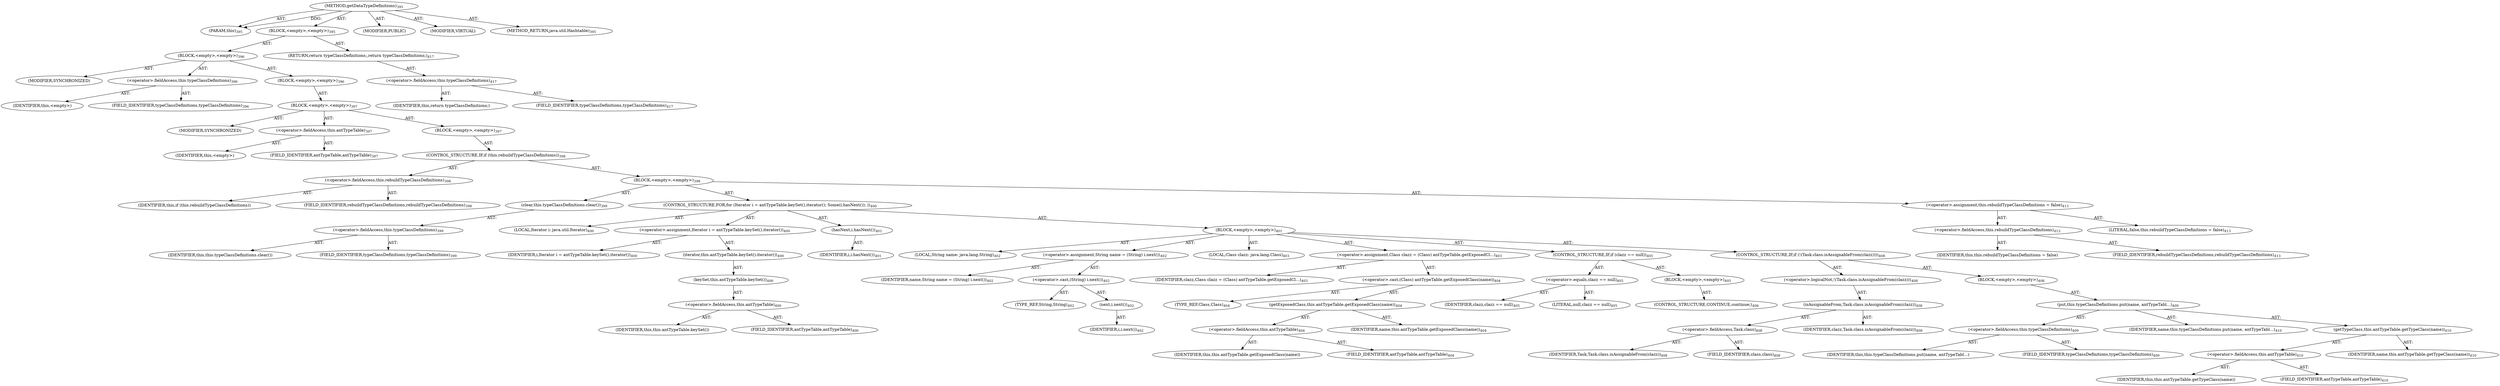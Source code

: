 digraph "getDataTypeDefinitions" {  
"111669149710" [label = <(METHOD,getDataTypeDefinitions)<SUB>395</SUB>> ]
"115964117034" [label = <(PARAM,this)<SUB>395</SUB>> ]
"25769803812" [label = <(BLOCK,&lt;empty&gt;,&lt;empty&gt;)<SUB>395</SUB>> ]
"25769803813" [label = <(BLOCK,&lt;empty&gt;,&lt;empty&gt;)<SUB>396</SUB>> ]
"133143986217" [label = <(MODIFIER,SYNCHRONIZED)> ]
"30064771250" [label = <(&lt;operator&gt;.fieldAccess,this.typeClassDefinitions)<SUB>396</SUB>> ]
"68719476921" [label = <(IDENTIFIER,this,&lt;empty&gt;)> ]
"55834574894" [label = <(FIELD_IDENTIFIER,typeClassDefinitions,typeClassDefinitions)<SUB>396</SUB>> ]
"25769803814" [label = <(BLOCK,&lt;empty&gt;,&lt;empty&gt;)<SUB>396</SUB>> ]
"25769803815" [label = <(BLOCK,&lt;empty&gt;,&lt;empty&gt;)<SUB>397</SUB>> ]
"133143986218" [label = <(MODIFIER,SYNCHRONIZED)> ]
"30064771251" [label = <(&lt;operator&gt;.fieldAccess,this.antTypeTable)<SUB>397</SUB>> ]
"68719476922" [label = <(IDENTIFIER,this,&lt;empty&gt;)> ]
"55834574895" [label = <(FIELD_IDENTIFIER,antTypeTable,antTypeTable)<SUB>397</SUB>> ]
"25769803816" [label = <(BLOCK,&lt;empty&gt;,&lt;empty&gt;)<SUB>397</SUB>> ]
"47244640272" [label = <(CONTROL_STRUCTURE,IF,if (this.rebuildTypeClassDefinitions))<SUB>398</SUB>> ]
"30064771252" [label = <(&lt;operator&gt;.fieldAccess,this.rebuildTypeClassDefinitions)<SUB>398</SUB>> ]
"68719476923" [label = <(IDENTIFIER,this,if (this.rebuildTypeClassDefinitions))> ]
"55834574896" [label = <(FIELD_IDENTIFIER,rebuildTypeClassDefinitions,rebuildTypeClassDefinitions)<SUB>398</SUB>> ]
"25769803817" [label = <(BLOCK,&lt;empty&gt;,&lt;empty&gt;)<SUB>398</SUB>> ]
"30064771253" [label = <(clear,this.typeClassDefinitions.clear())<SUB>399</SUB>> ]
"30064771254" [label = <(&lt;operator&gt;.fieldAccess,this.typeClassDefinitions)<SUB>399</SUB>> ]
"68719476924" [label = <(IDENTIFIER,this,this.typeClassDefinitions.clear())> ]
"55834574897" [label = <(FIELD_IDENTIFIER,typeClassDefinitions,typeClassDefinitions)<SUB>399</SUB>> ]
"47244640273" [label = <(CONTROL_STRUCTURE,FOR,for (Iterator i = antTypeTable.keySet().iterator(); Some(i.hasNext()); ))<SUB>400</SUB>> ]
"94489280531" [label = <(LOCAL,Iterator i: java.util.Iterator)<SUB>400</SUB>> ]
"30064771255" [label = <(&lt;operator&gt;.assignment,Iterator i = antTypeTable.keySet().iterator())<SUB>400</SUB>> ]
"68719476925" [label = <(IDENTIFIER,i,Iterator i = antTypeTable.keySet().iterator())<SUB>400</SUB>> ]
"30064771256" [label = <(iterator,this.antTypeTable.keySet().iterator())<SUB>400</SUB>> ]
"30064771257" [label = <(keySet,this.antTypeTable.keySet())<SUB>400</SUB>> ]
"30064771258" [label = <(&lt;operator&gt;.fieldAccess,this.antTypeTable)<SUB>400</SUB>> ]
"68719476926" [label = <(IDENTIFIER,this,this.antTypeTable.keySet())> ]
"55834574898" [label = <(FIELD_IDENTIFIER,antTypeTable,antTypeTable)<SUB>400</SUB>> ]
"30064771259" [label = <(hasNext,i.hasNext())<SUB>401</SUB>> ]
"68719476927" [label = <(IDENTIFIER,i,i.hasNext())<SUB>401</SUB>> ]
"25769803818" [label = <(BLOCK,&lt;empty&gt;,&lt;empty&gt;)<SUB>401</SUB>> ]
"94489280532" [label = <(LOCAL,String name: java.lang.String)<SUB>402</SUB>> ]
"30064771260" [label = <(&lt;operator&gt;.assignment,String name = (String) i.next())<SUB>402</SUB>> ]
"68719476928" [label = <(IDENTIFIER,name,String name = (String) i.next())<SUB>402</SUB>> ]
"30064771261" [label = <(&lt;operator&gt;.cast,(String) i.next())<SUB>402</SUB>> ]
"180388626438" [label = <(TYPE_REF,String,String)<SUB>402</SUB>> ]
"30064771262" [label = <(next,i.next())<SUB>402</SUB>> ]
"68719476929" [label = <(IDENTIFIER,i,i.next())<SUB>402</SUB>> ]
"94489280533" [label = <(LOCAL,Class clazz: java.lang.Class)<SUB>403</SUB>> ]
"30064771263" [label = <(&lt;operator&gt;.assignment,Class clazz = (Class) antTypeTable.getExposedCl...)<SUB>403</SUB>> ]
"68719476930" [label = <(IDENTIFIER,clazz,Class clazz = (Class) antTypeTable.getExposedCl...)<SUB>403</SUB>> ]
"30064771264" [label = <(&lt;operator&gt;.cast,(Class) antTypeTable.getExposedClass(name))<SUB>404</SUB>> ]
"180388626439" [label = <(TYPE_REF,Class,Class)<SUB>404</SUB>> ]
"30064771265" [label = <(getExposedClass,this.antTypeTable.getExposedClass(name))<SUB>404</SUB>> ]
"30064771266" [label = <(&lt;operator&gt;.fieldAccess,this.antTypeTable)<SUB>404</SUB>> ]
"68719476931" [label = <(IDENTIFIER,this,this.antTypeTable.getExposedClass(name))> ]
"55834574899" [label = <(FIELD_IDENTIFIER,antTypeTable,antTypeTable)<SUB>404</SUB>> ]
"68719476932" [label = <(IDENTIFIER,name,this.antTypeTable.getExposedClass(name))<SUB>404</SUB>> ]
"47244640274" [label = <(CONTROL_STRUCTURE,IF,if (clazz == null))<SUB>405</SUB>> ]
"30064771267" [label = <(&lt;operator&gt;.equals,clazz == null)<SUB>405</SUB>> ]
"68719476933" [label = <(IDENTIFIER,clazz,clazz == null)<SUB>405</SUB>> ]
"90194313235" [label = <(LITERAL,null,clazz == null)<SUB>405</SUB>> ]
"25769803819" [label = <(BLOCK,&lt;empty&gt;,&lt;empty&gt;)<SUB>405</SUB>> ]
"47244640275" [label = <(CONTROL_STRUCTURE,CONTINUE,continue;)<SUB>406</SUB>> ]
"47244640276" [label = <(CONTROL_STRUCTURE,IF,if (!(Task.class.isAssignableFrom(clazz))))<SUB>408</SUB>> ]
"30064771268" [label = <(&lt;operator&gt;.logicalNot,!(Task.class.isAssignableFrom(clazz)))<SUB>408</SUB>> ]
"30064771269" [label = <(isAssignableFrom,Task.class.isAssignableFrom(clazz))<SUB>408</SUB>> ]
"30064771270" [label = <(&lt;operator&gt;.fieldAccess,Task.class)<SUB>408</SUB>> ]
"68719476934" [label = <(IDENTIFIER,Task,Task.class.isAssignableFrom(clazz))<SUB>408</SUB>> ]
"55834574900" [label = <(FIELD_IDENTIFIER,class,class)<SUB>408</SUB>> ]
"68719476935" [label = <(IDENTIFIER,clazz,Task.class.isAssignableFrom(clazz))<SUB>408</SUB>> ]
"25769803820" [label = <(BLOCK,&lt;empty&gt;,&lt;empty&gt;)<SUB>408</SUB>> ]
"30064771271" [label = <(put,this.typeClassDefinitions.put(name, antTypeTabl...)<SUB>409</SUB>> ]
"30064771272" [label = <(&lt;operator&gt;.fieldAccess,this.typeClassDefinitions)<SUB>409</SUB>> ]
"68719476936" [label = <(IDENTIFIER,this,this.typeClassDefinitions.put(name, antTypeTabl...)> ]
"55834574901" [label = <(FIELD_IDENTIFIER,typeClassDefinitions,typeClassDefinitions)<SUB>409</SUB>> ]
"68719476937" [label = <(IDENTIFIER,name,this.typeClassDefinitions.put(name, antTypeTabl...)<SUB>410</SUB>> ]
"30064771273" [label = <(getTypeClass,this.antTypeTable.getTypeClass(name))<SUB>410</SUB>> ]
"30064771274" [label = <(&lt;operator&gt;.fieldAccess,this.antTypeTable)<SUB>410</SUB>> ]
"68719476938" [label = <(IDENTIFIER,this,this.antTypeTable.getTypeClass(name))> ]
"55834574902" [label = <(FIELD_IDENTIFIER,antTypeTable,antTypeTable)<SUB>410</SUB>> ]
"68719476939" [label = <(IDENTIFIER,name,this.antTypeTable.getTypeClass(name))<SUB>410</SUB>> ]
"30064771275" [label = <(&lt;operator&gt;.assignment,this.rebuildTypeClassDefinitions = false)<SUB>413</SUB>> ]
"30064771276" [label = <(&lt;operator&gt;.fieldAccess,this.rebuildTypeClassDefinitions)<SUB>413</SUB>> ]
"68719476940" [label = <(IDENTIFIER,this,this.rebuildTypeClassDefinitions = false)> ]
"55834574903" [label = <(FIELD_IDENTIFIER,rebuildTypeClassDefinitions,rebuildTypeClassDefinitions)<SUB>413</SUB>> ]
"90194313236" [label = <(LITERAL,false,this.rebuildTypeClassDefinitions = false)<SUB>413</SUB>> ]
"146028888075" [label = <(RETURN,return typeClassDefinitions;,return typeClassDefinitions;)<SUB>417</SUB>> ]
"30064771277" [label = <(&lt;operator&gt;.fieldAccess,this.typeClassDefinitions)<SUB>417</SUB>> ]
"68719476941" [label = <(IDENTIFIER,this,return typeClassDefinitions;)> ]
"55834574904" [label = <(FIELD_IDENTIFIER,typeClassDefinitions,typeClassDefinitions)<SUB>417</SUB>> ]
"133143986219" [label = <(MODIFIER,PUBLIC)> ]
"133143986220" [label = <(MODIFIER,VIRTUAL)> ]
"128849018894" [label = <(METHOD_RETURN,java.util.Hashtable)<SUB>395</SUB>> ]
  "111669149710" -> "115964117034"  [ label = "AST: "] 
  "111669149710" -> "25769803812"  [ label = "AST: "] 
  "111669149710" -> "133143986219"  [ label = "AST: "] 
  "111669149710" -> "133143986220"  [ label = "AST: "] 
  "111669149710" -> "128849018894"  [ label = "AST: "] 
  "25769803812" -> "25769803813"  [ label = "AST: "] 
  "25769803812" -> "146028888075"  [ label = "AST: "] 
  "25769803813" -> "133143986217"  [ label = "AST: "] 
  "25769803813" -> "30064771250"  [ label = "AST: "] 
  "25769803813" -> "25769803814"  [ label = "AST: "] 
  "30064771250" -> "68719476921"  [ label = "AST: "] 
  "30064771250" -> "55834574894"  [ label = "AST: "] 
  "25769803814" -> "25769803815"  [ label = "AST: "] 
  "25769803815" -> "133143986218"  [ label = "AST: "] 
  "25769803815" -> "30064771251"  [ label = "AST: "] 
  "25769803815" -> "25769803816"  [ label = "AST: "] 
  "30064771251" -> "68719476922"  [ label = "AST: "] 
  "30064771251" -> "55834574895"  [ label = "AST: "] 
  "25769803816" -> "47244640272"  [ label = "AST: "] 
  "47244640272" -> "30064771252"  [ label = "AST: "] 
  "47244640272" -> "25769803817"  [ label = "AST: "] 
  "30064771252" -> "68719476923"  [ label = "AST: "] 
  "30064771252" -> "55834574896"  [ label = "AST: "] 
  "25769803817" -> "30064771253"  [ label = "AST: "] 
  "25769803817" -> "47244640273"  [ label = "AST: "] 
  "25769803817" -> "30064771275"  [ label = "AST: "] 
  "30064771253" -> "30064771254"  [ label = "AST: "] 
  "30064771254" -> "68719476924"  [ label = "AST: "] 
  "30064771254" -> "55834574897"  [ label = "AST: "] 
  "47244640273" -> "94489280531"  [ label = "AST: "] 
  "47244640273" -> "30064771255"  [ label = "AST: "] 
  "47244640273" -> "30064771259"  [ label = "AST: "] 
  "47244640273" -> "25769803818"  [ label = "AST: "] 
  "30064771255" -> "68719476925"  [ label = "AST: "] 
  "30064771255" -> "30064771256"  [ label = "AST: "] 
  "30064771256" -> "30064771257"  [ label = "AST: "] 
  "30064771257" -> "30064771258"  [ label = "AST: "] 
  "30064771258" -> "68719476926"  [ label = "AST: "] 
  "30064771258" -> "55834574898"  [ label = "AST: "] 
  "30064771259" -> "68719476927"  [ label = "AST: "] 
  "25769803818" -> "94489280532"  [ label = "AST: "] 
  "25769803818" -> "30064771260"  [ label = "AST: "] 
  "25769803818" -> "94489280533"  [ label = "AST: "] 
  "25769803818" -> "30064771263"  [ label = "AST: "] 
  "25769803818" -> "47244640274"  [ label = "AST: "] 
  "25769803818" -> "47244640276"  [ label = "AST: "] 
  "30064771260" -> "68719476928"  [ label = "AST: "] 
  "30064771260" -> "30064771261"  [ label = "AST: "] 
  "30064771261" -> "180388626438"  [ label = "AST: "] 
  "30064771261" -> "30064771262"  [ label = "AST: "] 
  "30064771262" -> "68719476929"  [ label = "AST: "] 
  "30064771263" -> "68719476930"  [ label = "AST: "] 
  "30064771263" -> "30064771264"  [ label = "AST: "] 
  "30064771264" -> "180388626439"  [ label = "AST: "] 
  "30064771264" -> "30064771265"  [ label = "AST: "] 
  "30064771265" -> "30064771266"  [ label = "AST: "] 
  "30064771265" -> "68719476932"  [ label = "AST: "] 
  "30064771266" -> "68719476931"  [ label = "AST: "] 
  "30064771266" -> "55834574899"  [ label = "AST: "] 
  "47244640274" -> "30064771267"  [ label = "AST: "] 
  "47244640274" -> "25769803819"  [ label = "AST: "] 
  "30064771267" -> "68719476933"  [ label = "AST: "] 
  "30064771267" -> "90194313235"  [ label = "AST: "] 
  "25769803819" -> "47244640275"  [ label = "AST: "] 
  "47244640276" -> "30064771268"  [ label = "AST: "] 
  "47244640276" -> "25769803820"  [ label = "AST: "] 
  "30064771268" -> "30064771269"  [ label = "AST: "] 
  "30064771269" -> "30064771270"  [ label = "AST: "] 
  "30064771269" -> "68719476935"  [ label = "AST: "] 
  "30064771270" -> "68719476934"  [ label = "AST: "] 
  "30064771270" -> "55834574900"  [ label = "AST: "] 
  "25769803820" -> "30064771271"  [ label = "AST: "] 
  "30064771271" -> "30064771272"  [ label = "AST: "] 
  "30064771271" -> "68719476937"  [ label = "AST: "] 
  "30064771271" -> "30064771273"  [ label = "AST: "] 
  "30064771272" -> "68719476936"  [ label = "AST: "] 
  "30064771272" -> "55834574901"  [ label = "AST: "] 
  "30064771273" -> "30064771274"  [ label = "AST: "] 
  "30064771273" -> "68719476939"  [ label = "AST: "] 
  "30064771274" -> "68719476938"  [ label = "AST: "] 
  "30064771274" -> "55834574902"  [ label = "AST: "] 
  "30064771275" -> "30064771276"  [ label = "AST: "] 
  "30064771275" -> "90194313236"  [ label = "AST: "] 
  "30064771276" -> "68719476940"  [ label = "AST: "] 
  "30064771276" -> "55834574903"  [ label = "AST: "] 
  "146028888075" -> "30064771277"  [ label = "AST: "] 
  "30064771277" -> "68719476941"  [ label = "AST: "] 
  "30064771277" -> "55834574904"  [ label = "AST: "] 
  "111669149710" -> "115964117034"  [ label = "DDG: "] 
}
